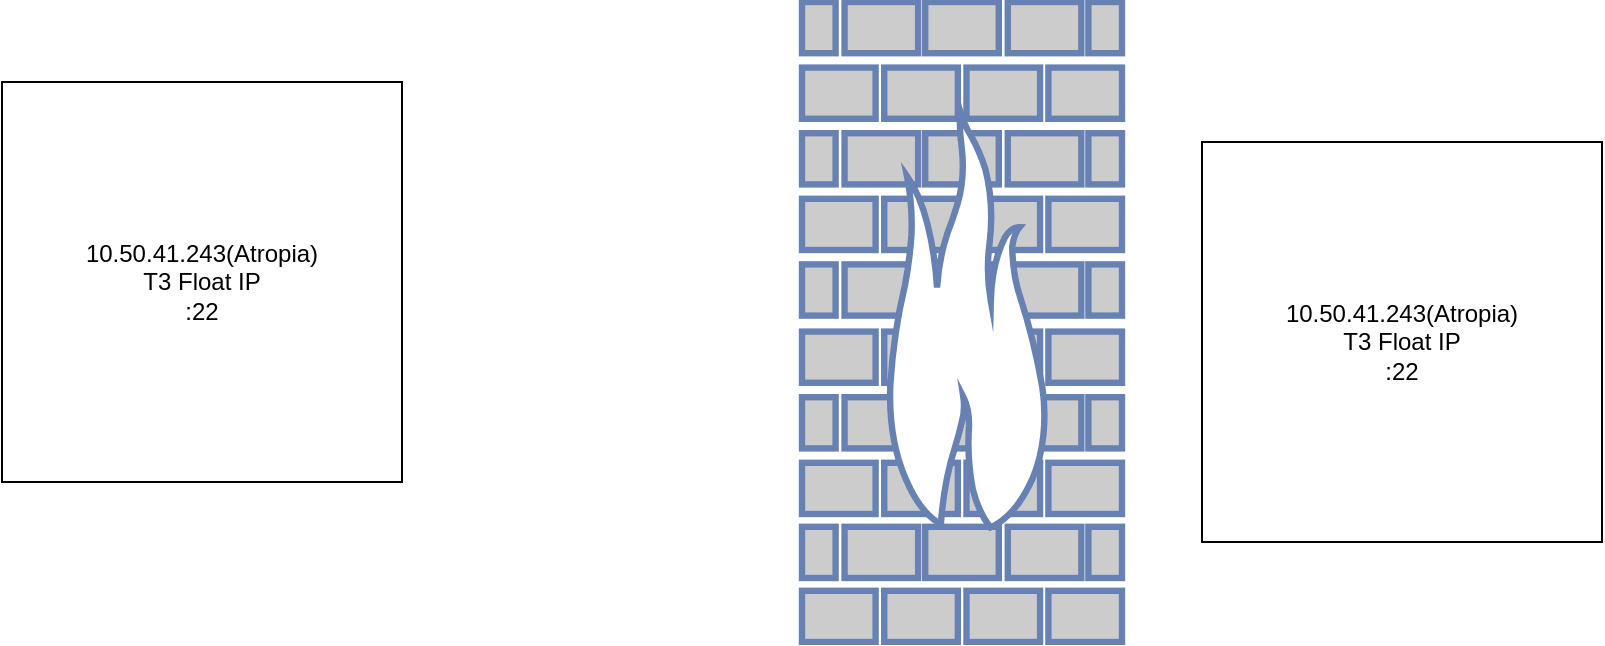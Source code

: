 <mxfile version="24.7.10">
  <diagram name="Page-1" id="A3ynmZSJMIhbjN7IM4xh">
    <mxGraphModel dx="2004" dy="566" grid="1" gridSize="10" guides="1" tooltips="1" connect="1" arrows="1" fold="1" page="1" pageScale="1" pageWidth="850" pageHeight="1100" math="0" shadow="0">
      <root>
        <mxCell id="0" />
        <mxCell id="1" parent="0" />
        <mxCell id="II6Lf9muArxHyPECMsTV-1" value="10.50.41.243(Atropia)&lt;div&gt;T3 Float IP&lt;/div&gt;&lt;div&gt;:22&lt;/div&gt;" style="whiteSpace=wrap;html=1;aspect=fixed;" parent="1" vertex="1">
          <mxGeometry x="520" y="230" width="200" height="200" as="geometry" />
        </mxCell>
        <mxCell id="2dlIjOko7ElrHaeRxo3V-5" value="" style="fontColor=#0066CC;verticalAlign=top;verticalLabelPosition=bottom;labelPosition=center;align=center;html=1;outlineConnect=0;fillColor=#CCCCCC;strokeColor=#6881B3;gradientColor=none;gradientDirection=north;strokeWidth=2;shape=mxgraph.networks.firewall;" vertex="1" parent="1">
          <mxGeometry x="320" y="160" width="160" height="320" as="geometry" />
        </mxCell>
        <mxCell id="2dlIjOko7ElrHaeRxo3V-6" value="10.50.41.243(Atropia)&lt;div&gt;T3 Float IP&lt;/div&gt;&lt;div&gt;:22&lt;/div&gt;" style="whiteSpace=wrap;html=1;aspect=fixed;" vertex="1" parent="1">
          <mxGeometry x="-80" y="200" width="200" height="200" as="geometry" />
        </mxCell>
      </root>
    </mxGraphModel>
  </diagram>
</mxfile>
